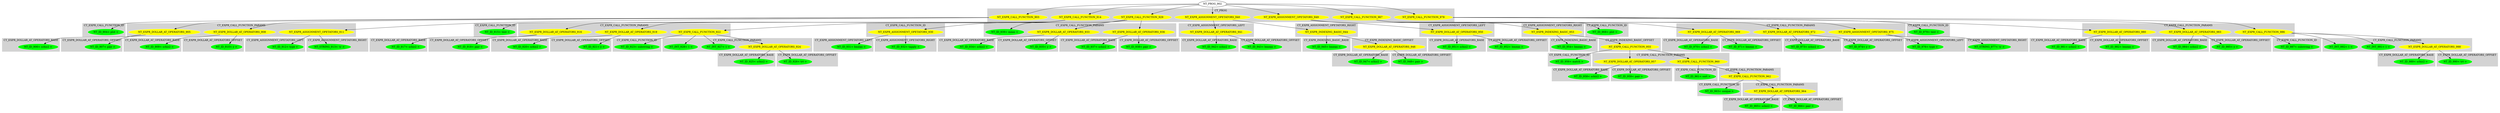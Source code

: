 digraph {

subgraph cluster0 {
 node [style=filled,color=white];
 style=filled;
 color=lightgrey;
 label = "CT_PROG";

"NT_EXPR_CALL_FUNCTION_903"
 [fillcolor = yellow]
"NT_EXPR_CALL_FUNCTION_914"
 [fillcolor = yellow]
"NT_EXPR_CALL_FUNCTION_929"
 [fillcolor = yellow]
"NT_EXPR_ASSIGNMENT_OPETATORS_940"
 [fillcolor = yellow]
"NT_EXPR_ASSIGNMENT_OPETATORS_949"
 [fillcolor = yellow]
"NT_EXPR_CALL_FUNCTION_967"
 [fillcolor = yellow]
"NT_EXPR_CALL_FUNCTION_978"
 [fillcolor = yellow]
}
"NT_PROG_902"->"NT_EXPR_CALL_FUNCTION_903"
subgraph cluster1 {
 node [style=filled,color=white];
 style=filled;
 color=lightgrey;
 label = "CT_EXPR_CALL_FUNCTION_ID";

"NT_ID_904< plot >"
 [fillcolor = green]
}
subgraph cluster2 {
 node [style=filled,color=white];
 style=filled;
 color=lightgrey;
 label = "CT_EXPR_CALL_FUNCTION_PARAMS";

"NT_EXPR_DOLLAR_AT_OPERATORS_905"
 [fillcolor = yellow]
"NT_EXPR_DOLLAR_AT_OPERATORS_908"
 [fillcolor = yellow]
"NT_EXPR_ASSIGNMENT_OPETATORS_911"
 [fillcolor = yellow]
}
"NT_EXPR_CALL_FUNCTION_903"->"NT_ID_904< plot >"
"NT_EXPR_CALL_FUNCTION_903"->"NT_EXPR_DOLLAR_AT_OPERATORS_905"
subgraph cluster3 {
 node [style=filled,color=white];
 style=filled;
 color=lightgrey;
 label = "CT_EXPR_DOLLAR_AT_OPERATORS_BASE";

"NT_ID_906< schiz2 >"
 [fillcolor = green]
}
subgraph cluster4 {
 node [style=filled,color=white];
 style=filled;
 color=lightgrey;
 label = "CT_EXPR_DOLLAR_AT_OPERATORS_OFFSET";

"NT_ID_907< pair >"
 [fillcolor = green]
}
"NT_EXPR_DOLLAR_AT_OPERATORS_905"->"NT_ID_906< schiz2 >"
"NT_EXPR_DOLLAR_AT_OPERATORS_905"->"NT_ID_907< pair >"
"NT_EXPR_CALL_FUNCTION_903"->"NT_EXPR_DOLLAR_AT_OPERATORS_908"
subgraph cluster5 {
 node [style=filled,color=white];
 style=filled;
 color=lightgrey;
 label = "CT_EXPR_DOLLAR_AT_OPERATORS_BASE";

"NT_ID_909< schiz2 >"
 [fillcolor = green]
}
subgraph cluster6 {
 node [style=filled,color=white];
 style=filled;
 color=lightgrey;
 label = "CT_EXPR_DOLLAR_AT_OPERATORS_OFFSET";

"NT_ID_910< y >"
 [fillcolor = green]
}
"NT_EXPR_DOLLAR_AT_OPERATORS_908"->"NT_ID_909< schiz2 >"
"NT_EXPR_DOLLAR_AT_OPERATORS_908"->"NT_ID_910< y >"
"NT_EXPR_CALL_FUNCTION_903"->"NT_EXPR_ASSIGNMENT_OPETATORS_911"
subgraph cluster7 {
 node [style=filled,color=white];
 style=filled;
 color=lightgrey;
 label = "CT_EXPR_ASSIGNMENT_OPETATORS_LEFT";

"NT_ID_912< type >"
 [fillcolor = green]
}
subgraph cluster8 {
 node [style=filled,color=white];
 style=filled;
 color=lightgrey;
 label = "CT_EXPR_ASSIGNMENT_OPETATORS_RIGHT";

"NT_STRING_913< 'n' >"
 [fillcolor = green]
}
"NT_EXPR_ASSIGNMENT_OPETATORS_911"->"NT_ID_912< type >"
"NT_EXPR_ASSIGNMENT_OPETATORS_911"->"NT_STRING_913< 'n' >"
"NT_PROG_902"->"NT_EXPR_CALL_FUNCTION_914"
subgraph cluster9 {
 node [style=filled,color=white];
 style=filled;
 color=lightgrey;
 label = "CT_EXPR_CALL_FUNCTION_ID";

"NT_ID_915< text >"
 [fillcolor = green]
}
subgraph cluster10 {
 node [style=filled,color=white];
 style=filled;
 color=lightgrey;
 label = "CT_EXPR_CALL_FUNCTION_PARAMS";

"NT_EXPR_DOLLAR_AT_OPERATORS_916"
 [fillcolor = yellow]
"NT_EXPR_DOLLAR_AT_OPERATORS_919"
 [fillcolor = yellow]
"NT_EXPR_CALL_FUNCTION_922"
 [fillcolor = yellow]
}
"NT_EXPR_CALL_FUNCTION_914"->"NT_ID_915< text >"
"NT_EXPR_CALL_FUNCTION_914"->"NT_EXPR_DOLLAR_AT_OPERATORS_916"
subgraph cluster11 {
 node [style=filled,color=white];
 style=filled;
 color=lightgrey;
 label = "CT_EXPR_DOLLAR_AT_OPERATORS_BASE";

"NT_ID_917< schiz2 >"
 [fillcolor = green]
}
subgraph cluster12 {
 node [style=filled,color=white];
 style=filled;
 color=lightgrey;
 label = "CT_EXPR_DOLLAR_AT_OPERATORS_OFFSET";

"NT_ID_918< pair >"
 [fillcolor = green]
}
"NT_EXPR_DOLLAR_AT_OPERATORS_916"->"NT_ID_917< schiz2 >"
"NT_EXPR_DOLLAR_AT_OPERATORS_916"->"NT_ID_918< pair >"
"NT_EXPR_CALL_FUNCTION_914"->"NT_EXPR_DOLLAR_AT_OPERATORS_919"
subgraph cluster13 {
 node [style=filled,color=white];
 style=filled;
 color=lightgrey;
 label = "CT_EXPR_DOLLAR_AT_OPERATORS_BASE";

"NT_ID_920< schiz2 >"
 [fillcolor = green]
}
subgraph cluster14 {
 node [style=filled,color=white];
 style=filled;
 color=lightgrey;
 label = "CT_EXPR_DOLLAR_AT_OPERATORS_OFFSET";

"NT_ID_921< y >"
 [fillcolor = green]
}
"NT_EXPR_DOLLAR_AT_OPERATORS_919"->"NT_ID_920< schiz2 >"
"NT_EXPR_DOLLAR_AT_OPERATORS_919"->"NT_ID_921< y >"
"NT_EXPR_CALL_FUNCTION_914"->"NT_EXPR_CALL_FUNCTION_922"
subgraph cluster15 {
 node [style=filled,color=white];
 style=filled;
 color=lightgrey;
 label = "CT_EXPR_CALL_FUNCTION_ID";

"NT_ID_923< substring >"
 [fillcolor = green]
}
subgraph cluster16 {
 node [style=filled,color=white];
 style=filled;
 color=lightgrey;
 label = "CT_EXPR_CALL_FUNCTION_PARAMS";

"NT_EXPR_DOLLAR_AT_OPERATORS_924"
 [fillcolor = yellow]
"NT_INT_927< 1 >"
 [fillcolor = green]
"NT_INT_928< 1 >"
 [fillcolor = green]
}
"NT_EXPR_CALL_FUNCTION_922"->"NT_ID_923< substring >"
"NT_EXPR_CALL_FUNCTION_922"->"NT_EXPR_DOLLAR_AT_OPERATORS_924"
subgraph cluster17 {
 node [style=filled,color=white];
 style=filled;
 color=lightgrey;
 label = "CT_EXPR_DOLLAR_AT_OPERATORS_BASE";

"NT_ID_925< schiz2 >"
 [fillcolor = green]
}
subgraph cluster18 {
 node [style=filled,color=white];
 style=filled;
 color=lightgrey;
 label = "CT_EXPR_DOLLAR_AT_OPERATORS_OFFSET";

"NT_ID_926< trt >"
 [fillcolor = green]
}
"NT_EXPR_DOLLAR_AT_OPERATORS_924"->"NT_ID_925< schiz2 >"
"NT_EXPR_DOLLAR_AT_OPERATORS_924"->"NT_ID_926< trt >"
"NT_EXPR_CALL_FUNCTION_922"->"NT_INT_927< 1 >"
"NT_EXPR_CALL_FUNCTION_922"->"NT_INT_928< 1 >"
"NT_PROG_902"->"NT_EXPR_CALL_FUNCTION_929"
subgraph cluster19 {
 node [style=filled,color=white];
 style=filled;
 color=lightgrey;
 label = "CT_EXPR_CALL_FUNCTION_ID";

"NT_EXPR_ASSIGNMENT_OPETATORS_930"
 [fillcolor = yellow]
}
subgraph cluster20 {
 node [style=filled,color=white];
 style=filled;
 color=lightgrey;
 label = "CT_EXPR_CALL_FUNCTION_PARAMS";

"NT_EXPR_DOLLAR_AT_OPERATORS_933"
 [fillcolor = yellow]
"NT_EXPR_DOLLAR_AT_OPERATORS_936"
 [fillcolor = yellow]
"NT_ID_939< mean >"
 [fillcolor = green]
}
"NT_EXPR_CALL_FUNCTION_929"->"NT_EXPR_ASSIGNMENT_OPETATORS_930"
subgraph cluster21 {
 node [style=filled,color=white];
 style=filled;
 color=lightgrey;
 label = "CT_EXPR_ASSIGNMENT_OPETATORS_LEFT";

"NT_ID_931< bmean >"
 [fillcolor = green]
}
subgraph cluster22 {
 node [style=filled,color=white];
 style=filled;
 color=lightgrey;
 label = "CT_EXPR_ASSIGNMENT_OPETATORS_RIGHT";

"NT_ID_932< tapply >"
 [fillcolor = green]
}
"NT_EXPR_ASSIGNMENT_OPETATORS_930"->"NT_ID_931< bmean >"
"NT_EXPR_ASSIGNMENT_OPETATORS_930"->"NT_ID_932< tapply >"
"NT_EXPR_CALL_FUNCTION_929"->"NT_EXPR_DOLLAR_AT_OPERATORS_933"
subgraph cluster23 {
 node [style=filled,color=white];
 style=filled;
 color=lightgrey;
 label = "CT_EXPR_DOLLAR_AT_OPERATORS_BASE";

"NT_ID_934< schiz2 >"
 [fillcolor = green]
}
subgraph cluster24 {
 node [style=filled,color=white];
 style=filled;
 color=lightgrey;
 label = "CT_EXPR_DOLLAR_AT_OPERATORS_OFFSET";

"NT_ID_935< y >"
 [fillcolor = green]
}
"NT_EXPR_DOLLAR_AT_OPERATORS_933"->"NT_ID_934< schiz2 >"
"NT_EXPR_DOLLAR_AT_OPERATORS_933"->"NT_ID_935< y >"
"NT_EXPR_CALL_FUNCTION_929"->"NT_EXPR_DOLLAR_AT_OPERATORS_936"
subgraph cluster25 {
 node [style=filled,color=white];
 style=filled;
 color=lightgrey;
 label = "CT_EXPR_DOLLAR_AT_OPERATORS_BASE";

"NT_ID_937< schiz2 >"
 [fillcolor = green]
}
subgraph cluster26 {
 node [style=filled,color=white];
 style=filled;
 color=lightgrey;
 label = "CT_EXPR_DOLLAR_AT_OPERATORS_OFFSET";

"NT_ID_938< pair >"
 [fillcolor = green]
}
"NT_EXPR_DOLLAR_AT_OPERATORS_936"->"NT_ID_937< schiz2 >"
"NT_EXPR_DOLLAR_AT_OPERATORS_936"->"NT_ID_938< pair >"
"NT_EXPR_CALL_FUNCTION_929"->"NT_ID_939< mean >"
"NT_PROG_902"->"NT_EXPR_ASSIGNMENT_OPETATORS_940"
subgraph cluster27 {
 node [style=filled,color=white];
 style=filled;
 color=lightgrey;
 label = "CT_EXPR_ASSIGNMENT_OPETATORS_LEFT";

"NT_EXPR_DOLLAR_AT_OPERATORS_941"
 [fillcolor = yellow]
}
subgraph cluster28 {
 node [style=filled,color=white];
 style=filled;
 color=lightgrey;
 label = "CT_EXPR_ASSIGNMENT_OPETATORS_RIGHT";

"NT_EXPR_INDEXING_BASIC_944"
 [fillcolor = yellow]
}
"NT_EXPR_ASSIGNMENT_OPETATORS_940"->"NT_EXPR_DOLLAR_AT_OPERATORS_941"
subgraph cluster29 {
 node [style=filled,color=white];
 style=filled;
 color=lightgrey;
 label = "CT_EXPR_DOLLAR_AT_OPERATORS_BASE";

"NT_ID_942< schiz2 >"
 [fillcolor = green]
}
subgraph cluster30 {
 node [style=filled,color=white];
 style=filled;
 color=lightgrey;
 label = "CT_EXPR_DOLLAR_AT_OPERATORS_OFFSET";

"NT_ID_943< bmean >"
 [fillcolor = green]
}
"NT_EXPR_DOLLAR_AT_OPERATORS_941"->"NT_ID_942< schiz2 >"
"NT_EXPR_DOLLAR_AT_OPERATORS_941"->"NT_ID_943< bmean >"
"NT_EXPR_ASSIGNMENT_OPETATORS_940"->"NT_EXPR_INDEXING_BASIC_944"
subgraph cluster31 {
 node [style=filled,color=white];
 style=filled;
 color=lightgrey;
 label = "CT_EXPR_INDEXING_BASIC_BASE";

"NT_ID_945< bmean >"
 [fillcolor = green]}
subgraph cluster32 {
 node [style=filled,color=white];
 style=filled;
 color=lightgrey;
 label = "CT_EXPR_INDEXING_BASIC_OFFSET";

"NT_EXPR_DOLLAR_AT_OPERATORS_946"
 [fillcolor = yellow]}
"NT_EXPR_INDEXING_BASIC_944"->"NT_ID_945< bmean >"
"NT_EXPR_INDEXING_BASIC_944"->"NT_EXPR_DOLLAR_AT_OPERATORS_946"
subgraph cluster33 {
 node [style=filled,color=white];
 style=filled;
 color=lightgrey;
 label = "CT_EXPR_DOLLAR_AT_OPERATORS_BASE";

"NT_ID_947< schiz2 >"
 [fillcolor = green]
}
subgraph cluster34 {
 node [style=filled,color=white];
 style=filled;
 color=lightgrey;
 label = "CT_EXPR_DOLLAR_AT_OPERATORS_OFFSET";

"NT_ID_948< pair >"
 [fillcolor = green]
}
"NT_EXPR_DOLLAR_AT_OPERATORS_946"->"NT_ID_947< schiz2 >"
"NT_EXPR_DOLLAR_AT_OPERATORS_946"->"NT_ID_948< pair >"
"NT_PROG_902"->"NT_EXPR_ASSIGNMENT_OPETATORS_949"
subgraph cluster35 {
 node [style=filled,color=white];
 style=filled;
 color=lightgrey;
 label = "CT_EXPR_ASSIGNMENT_OPETATORS_LEFT";

"NT_EXPR_DOLLAR_AT_OPERATORS_950"
 [fillcolor = yellow]
}
subgraph cluster36 {
 node [style=filled,color=white];
 style=filled;
 color=lightgrey;
 label = "CT_EXPR_ASSIGNMENT_OPETATORS_RIGHT";

"NT_EXPR_INDEXING_BASIC_953"
 [fillcolor = yellow]
}
"NT_EXPR_ASSIGNMENT_OPETATORS_949"->"NT_EXPR_DOLLAR_AT_OPERATORS_950"
subgraph cluster37 {
 node [style=filled,color=white];
 style=filled;
 color=lightgrey;
 label = "CT_EXPR_DOLLAR_AT_OPERATORS_BASE";

"NT_ID_951< schiz2 >"
 [fillcolor = green]
}
subgraph cluster38 {
 node [style=filled,color=white];
 style=filled;
 color=lightgrey;
 label = "CT_EXPR_DOLLAR_AT_OPERATORS_OFFSET";

"NT_ID_952< bmean >"
 [fillcolor = green]
}
"NT_EXPR_DOLLAR_AT_OPERATORS_950"->"NT_ID_951< schiz2 >"
"NT_EXPR_DOLLAR_AT_OPERATORS_950"->"NT_ID_952< bmean >"
"NT_EXPR_ASSIGNMENT_OPETATORS_949"->"NT_EXPR_INDEXING_BASIC_953"
subgraph cluster39 {
 node [style=filled,color=white];
 style=filled;
 color=lightgrey;
 label = "CT_EXPR_INDEXING_BASIC_BASE";

"NT_ID_954< bmean >"
 [fillcolor = green]}
subgraph cluster40 {
 node [style=filled,color=white];
 style=filled;
 color=lightgrey;
 label = "CT_EXPR_INDEXING_BASIC_OFFSET";

"NT_EXPR_CALL_FUNCTION_955"
 [fillcolor = yellow]}
"NT_EXPR_INDEXING_BASIC_953"->"NT_ID_954< bmean >"
"NT_EXPR_INDEXING_BASIC_953"->"NT_EXPR_CALL_FUNCTION_955"
subgraph cluster41 {
 node [style=filled,color=white];
 style=filled;
 color=lightgrey;
 label = "CT_EXPR_CALL_FUNCTION_ID";

"NT_ID_956< match >"
 [fillcolor = green]
}
subgraph cluster42 {
 node [style=filled,color=white];
 style=filled;
 color=lightgrey;
 label = "CT_EXPR_CALL_FUNCTION_PARAMS";

"NT_EXPR_DOLLAR_AT_OPERATORS_957"
 [fillcolor = yellow]
"NT_EXPR_CALL_FUNCTION_960"
 [fillcolor = yellow]
}
"NT_EXPR_CALL_FUNCTION_955"->"NT_ID_956< match >"
"NT_EXPR_CALL_FUNCTION_955"->"NT_EXPR_DOLLAR_AT_OPERATORS_957"
subgraph cluster43 {
 node [style=filled,color=white];
 style=filled;
 color=lightgrey;
 label = "CT_EXPR_DOLLAR_AT_OPERATORS_BASE";

"NT_ID_958< schiz2 >"
 [fillcolor = green]
}
subgraph cluster44 {
 node [style=filled,color=white];
 style=filled;
 color=lightgrey;
 label = "CT_EXPR_DOLLAR_AT_OPERATORS_OFFSET";

"NT_ID_959< pair >"
 [fillcolor = green]
}
"NT_EXPR_DOLLAR_AT_OPERATORS_957"->"NT_ID_958< schiz2 >"
"NT_EXPR_DOLLAR_AT_OPERATORS_957"->"NT_ID_959< pair >"
"NT_EXPR_CALL_FUNCTION_955"->"NT_EXPR_CALL_FUNCTION_960"
subgraph cluster45 {
 node [style=filled,color=white];
 style=filled;
 color=lightgrey;
 label = "CT_EXPR_CALL_FUNCTION_ID";

"NT_ID_961< sort >"
 [fillcolor = green]
}
subgraph cluster46 {
 node [style=filled,color=white];
 style=filled;
 color=lightgrey;
 label = "CT_EXPR_CALL_FUNCTION_PARAMS";

"NT_EXPR_CALL_FUNCTION_962"
 [fillcolor = yellow]
}
"NT_EXPR_CALL_FUNCTION_960"->"NT_ID_961< sort >"
"NT_EXPR_CALL_FUNCTION_960"->"NT_EXPR_CALL_FUNCTION_962"
subgraph cluster47 {
 node [style=filled,color=white];
 style=filled;
 color=lightgrey;
 label = "CT_EXPR_CALL_FUNCTION_ID";

"NT_ID_963< unique >"
 [fillcolor = green]
}
subgraph cluster48 {
 node [style=filled,color=white];
 style=filled;
 color=lightgrey;
 label = "CT_EXPR_CALL_FUNCTION_PARAMS";

"NT_EXPR_DOLLAR_AT_OPERATORS_964"
 [fillcolor = yellow]
}
"NT_EXPR_CALL_FUNCTION_962"->"NT_ID_963< unique >"
"NT_EXPR_CALL_FUNCTION_962"->"NT_EXPR_DOLLAR_AT_OPERATORS_964"
subgraph cluster49 {
 node [style=filled,color=white];
 style=filled;
 color=lightgrey;
 label = "CT_EXPR_DOLLAR_AT_OPERATORS_BASE";

"NT_ID_965< schiz2 >"
 [fillcolor = green]
}
subgraph cluster50 {
 node [style=filled,color=white];
 style=filled;
 color=lightgrey;
 label = "CT_EXPR_DOLLAR_AT_OPERATORS_OFFSET";

"NT_ID_966< pair >"
 [fillcolor = green]
}
"NT_EXPR_DOLLAR_AT_OPERATORS_964"->"NT_ID_965< schiz2 >"
"NT_EXPR_DOLLAR_AT_OPERATORS_964"->"NT_ID_966< pair >"
"NT_PROG_902"->"NT_EXPR_CALL_FUNCTION_967"
subgraph cluster51 {
 node [style=filled,color=white];
 style=filled;
 color=lightgrey;
 label = "CT_EXPR_CALL_FUNCTION_ID";

"NT_ID_968< plot >"
 [fillcolor = green]
}
subgraph cluster52 {
 node [style=filled,color=white];
 style=filled;
 color=lightgrey;
 label = "CT_EXPR_CALL_FUNCTION_PARAMS";

"NT_EXPR_DOLLAR_AT_OPERATORS_969"
 [fillcolor = yellow]
"NT_EXPR_DOLLAR_AT_OPERATORS_972"
 [fillcolor = yellow]
"NT_EXPR_ASSIGNMENT_OPETATORS_975"
 [fillcolor = yellow]
}
"NT_EXPR_CALL_FUNCTION_967"->"NT_ID_968< plot >"
"NT_EXPR_CALL_FUNCTION_967"->"NT_EXPR_DOLLAR_AT_OPERATORS_969"
subgraph cluster53 {
 node [style=filled,color=white];
 style=filled;
 color=lightgrey;
 label = "CT_EXPR_DOLLAR_AT_OPERATORS_BASE";

"NT_ID_970< schiz2 >"
 [fillcolor = green]
}
subgraph cluster54 {
 node [style=filled,color=white];
 style=filled;
 color=lightgrey;
 label = "CT_EXPR_DOLLAR_AT_OPERATORS_OFFSET";

"NT_ID_971< bmean >"
 [fillcolor = green]
}
"NT_EXPR_DOLLAR_AT_OPERATORS_969"->"NT_ID_970< schiz2 >"
"NT_EXPR_DOLLAR_AT_OPERATORS_969"->"NT_ID_971< bmean >"
"NT_EXPR_CALL_FUNCTION_967"->"NT_EXPR_DOLLAR_AT_OPERATORS_972"
subgraph cluster55 {
 node [style=filled,color=white];
 style=filled;
 color=lightgrey;
 label = "CT_EXPR_DOLLAR_AT_OPERATORS_BASE";

"NT_ID_973< schiz2 >"
 [fillcolor = green]
}
subgraph cluster56 {
 node [style=filled,color=white];
 style=filled;
 color=lightgrey;
 label = "CT_EXPR_DOLLAR_AT_OPERATORS_OFFSET";

"NT_ID_974< y >"
 [fillcolor = green]
}
"NT_EXPR_DOLLAR_AT_OPERATORS_972"->"NT_ID_973< schiz2 >"
"NT_EXPR_DOLLAR_AT_OPERATORS_972"->"NT_ID_974< y >"
"NT_EXPR_CALL_FUNCTION_967"->"NT_EXPR_ASSIGNMENT_OPETATORS_975"
subgraph cluster57 {
 node [style=filled,color=white];
 style=filled;
 color=lightgrey;
 label = "CT_EXPR_ASSIGNMENT_OPETATORS_LEFT";

"NT_ID_976< type >"
 [fillcolor = green]
}
subgraph cluster58 {
 node [style=filled,color=white];
 style=filled;
 color=lightgrey;
 label = "CT_EXPR_ASSIGNMENT_OPETATORS_RIGHT";

"NT_STRING_977< 'n' >"
 [fillcolor = green]
}
"NT_EXPR_ASSIGNMENT_OPETATORS_975"->"NT_ID_976< type >"
"NT_EXPR_ASSIGNMENT_OPETATORS_975"->"NT_STRING_977< 'n' >"
"NT_PROG_902"->"NT_EXPR_CALL_FUNCTION_978"
subgraph cluster59 {
 node [style=filled,color=white];
 style=filled;
 color=lightgrey;
 label = "CT_EXPR_CALL_FUNCTION_ID";

"NT_ID_979< text >"
 [fillcolor = green]
}
subgraph cluster60 {
 node [style=filled,color=white];
 style=filled;
 color=lightgrey;
 label = "CT_EXPR_CALL_FUNCTION_PARAMS";

"NT_EXPR_DOLLAR_AT_OPERATORS_980"
 [fillcolor = yellow]
"NT_EXPR_DOLLAR_AT_OPERATORS_983"
 [fillcolor = yellow]
"NT_EXPR_CALL_FUNCTION_986"
 [fillcolor = yellow]
}
"NT_EXPR_CALL_FUNCTION_978"->"NT_ID_979< text >"
"NT_EXPR_CALL_FUNCTION_978"->"NT_EXPR_DOLLAR_AT_OPERATORS_980"
subgraph cluster61 {
 node [style=filled,color=white];
 style=filled;
 color=lightgrey;
 label = "CT_EXPR_DOLLAR_AT_OPERATORS_BASE";

"NT_ID_981< schiz2 >"
 [fillcolor = green]
}
subgraph cluster62 {
 node [style=filled,color=white];
 style=filled;
 color=lightgrey;
 label = "CT_EXPR_DOLLAR_AT_OPERATORS_OFFSET";

"NT_ID_982< bmean >"
 [fillcolor = green]
}
"NT_EXPR_DOLLAR_AT_OPERATORS_980"->"NT_ID_981< schiz2 >"
"NT_EXPR_DOLLAR_AT_OPERATORS_980"->"NT_ID_982< bmean >"
"NT_EXPR_CALL_FUNCTION_978"->"NT_EXPR_DOLLAR_AT_OPERATORS_983"
subgraph cluster63 {
 node [style=filled,color=white];
 style=filled;
 color=lightgrey;
 label = "CT_EXPR_DOLLAR_AT_OPERATORS_BASE";

"NT_ID_984< schiz2 >"
 [fillcolor = green]
}
subgraph cluster64 {
 node [style=filled,color=white];
 style=filled;
 color=lightgrey;
 label = "CT_EXPR_DOLLAR_AT_OPERATORS_OFFSET";

"NT_ID_985< y >"
 [fillcolor = green]
}
"NT_EXPR_DOLLAR_AT_OPERATORS_983"->"NT_ID_984< schiz2 >"
"NT_EXPR_DOLLAR_AT_OPERATORS_983"->"NT_ID_985< y >"
"NT_EXPR_CALL_FUNCTION_978"->"NT_EXPR_CALL_FUNCTION_986"
subgraph cluster65 {
 node [style=filled,color=white];
 style=filled;
 color=lightgrey;
 label = "CT_EXPR_CALL_FUNCTION_ID";

"NT_ID_987< substring >"
 [fillcolor = green]
}
subgraph cluster66 {
 node [style=filled,color=white];
 style=filled;
 color=lightgrey;
 label = "CT_EXPR_CALL_FUNCTION_PARAMS";

"NT_EXPR_DOLLAR_AT_OPERATORS_988"
 [fillcolor = yellow]
"NT_INT_991< 1 >"
 [fillcolor = green]
"NT_INT_992< 1 >"
 [fillcolor = green]
}
"NT_EXPR_CALL_FUNCTION_986"->"NT_ID_987< substring >"
"NT_EXPR_CALL_FUNCTION_986"->"NT_EXPR_DOLLAR_AT_OPERATORS_988"
subgraph cluster67 {
 node [style=filled,color=white];
 style=filled;
 color=lightgrey;
 label = "CT_EXPR_DOLLAR_AT_OPERATORS_BASE";

"NT_ID_989< schiz2 >"
 [fillcolor = green]
}
subgraph cluster68 {
 node [style=filled,color=white];
 style=filled;
 color=lightgrey;
 label = "CT_EXPR_DOLLAR_AT_OPERATORS_OFFSET";

"NT_ID_990< trt >"
 [fillcolor = green]
}
"NT_EXPR_DOLLAR_AT_OPERATORS_988"->"NT_ID_989< schiz2 >"
"NT_EXPR_DOLLAR_AT_OPERATORS_988"->"NT_ID_990< trt >"
"NT_EXPR_CALL_FUNCTION_986"->"NT_INT_991< 1 >"
"NT_EXPR_CALL_FUNCTION_986"->"NT_INT_992< 1 >"
}
